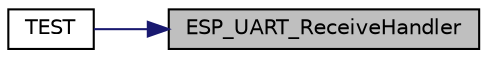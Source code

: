 digraph "ESP_UART_ReceiveHandler"
{
 // LATEX_PDF_SIZE
  edge [fontname="Helvetica",fontsize="10",labelfontname="Helvetica",labelfontsize="10"];
  node [fontname="Helvetica",fontsize="10",shape=record];
  rankdir="RL";
  Node1 [label="ESP_UART_ReceiveHandler",height=0.2,width=0.4,color="black", fillcolor="grey75", style="filled", fontcolor="black",tooltip="This function is used to pass the UART receive data to the ring buffer."];
  Node1 -> Node2 [dir="back",color="midnightblue",fontsize="10",style="solid",fontname="Helvetica"];
  Node2 [label="TEST",height=0.2,width=0.4,color="black", fillcolor="white", style="filled",URL="$tests_8cpp.html#ad854737d399331d5f881c59852352bc7",tooltip=" "];
}
